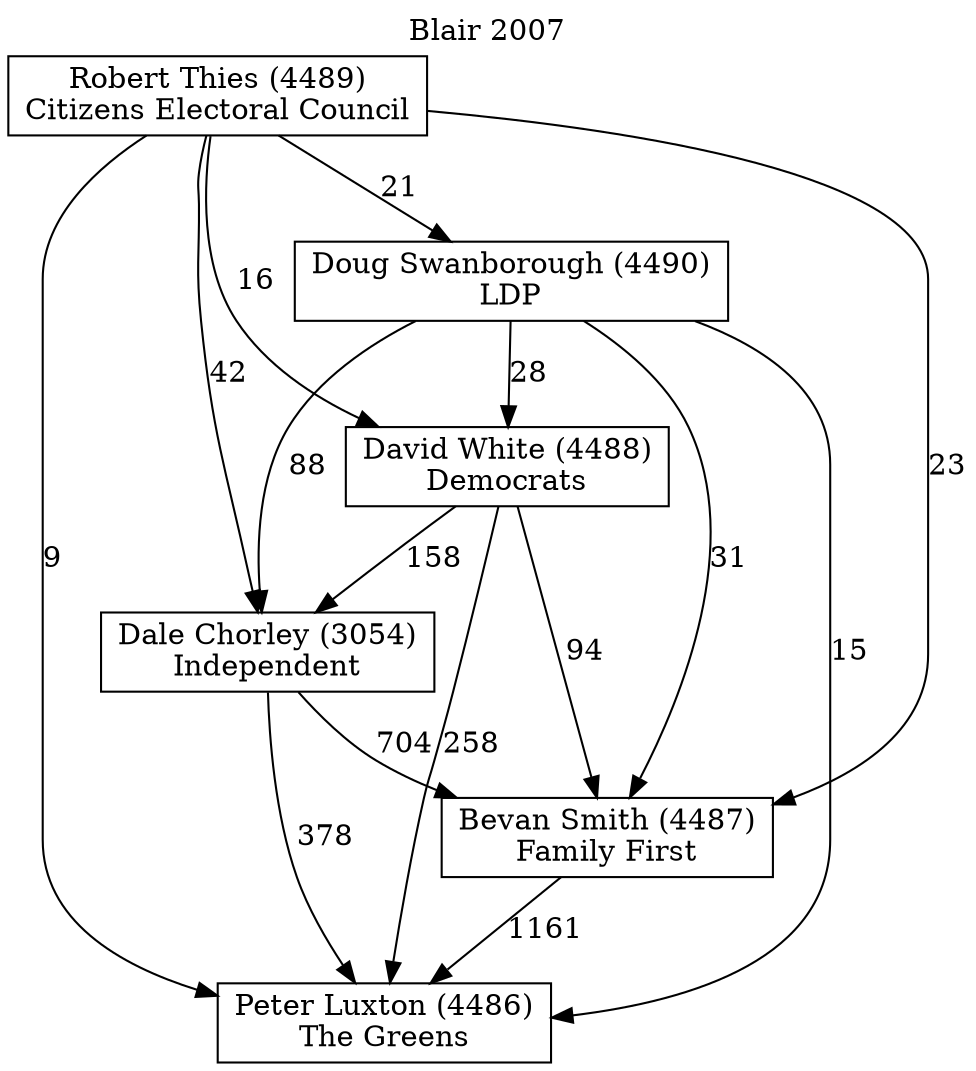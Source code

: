 // House preference flow
digraph "Peter Luxton (4486)_Blair_2007" {
	graph [label="Blair 2007" labelloc=t mclimit=10]
	node [shape=box]
	"Peter Luxton (4486)" [label="Peter Luxton (4486)
The Greens"]
	"Bevan Smith (4487)" [label="Bevan Smith (4487)
Family First"]
	"Dale Chorley (3054)" [label="Dale Chorley (3054)
Independent"]
	"David White (4488)" [label="David White (4488)
Democrats"]
	"Doug Swanborough (4490)" [label="Doug Swanborough (4490)
LDP"]
	"Robert Thies (4489)" [label="Robert Thies (4489)
Citizens Electoral Council"]
	"Peter Luxton (4486)" [label="Peter Luxton (4486)
The Greens"]
	"Dale Chorley (3054)" [label="Dale Chorley (3054)
Independent"]
	"David White (4488)" [label="David White (4488)
Democrats"]
	"Doug Swanborough (4490)" [label="Doug Swanborough (4490)
LDP"]
	"Robert Thies (4489)" [label="Robert Thies (4489)
Citizens Electoral Council"]
	"Peter Luxton (4486)" [label="Peter Luxton (4486)
The Greens"]
	"David White (4488)" [label="David White (4488)
Democrats"]
	"Doug Swanborough (4490)" [label="Doug Swanborough (4490)
LDP"]
	"Robert Thies (4489)" [label="Robert Thies (4489)
Citizens Electoral Council"]
	"Peter Luxton (4486)" [label="Peter Luxton (4486)
The Greens"]
	"Doug Swanborough (4490)" [label="Doug Swanborough (4490)
LDP"]
	"Robert Thies (4489)" [label="Robert Thies (4489)
Citizens Electoral Council"]
	"Peter Luxton (4486)" [label="Peter Luxton (4486)
The Greens"]
	"Robert Thies (4489)" [label="Robert Thies (4489)
Citizens Electoral Council"]
	"Robert Thies (4489)" [label="Robert Thies (4489)
Citizens Electoral Council"]
	"Doug Swanborough (4490)" [label="Doug Swanborough (4490)
LDP"]
	"Robert Thies (4489)" [label="Robert Thies (4489)
Citizens Electoral Council"]
	"Robert Thies (4489)" [label="Robert Thies (4489)
Citizens Electoral Council"]
	"David White (4488)" [label="David White (4488)
Democrats"]
	"Doug Swanborough (4490)" [label="Doug Swanborough (4490)
LDP"]
	"Robert Thies (4489)" [label="Robert Thies (4489)
Citizens Electoral Council"]
	"David White (4488)" [label="David White (4488)
Democrats"]
	"Robert Thies (4489)" [label="Robert Thies (4489)
Citizens Electoral Council"]
	"Robert Thies (4489)" [label="Robert Thies (4489)
Citizens Electoral Council"]
	"Doug Swanborough (4490)" [label="Doug Swanborough (4490)
LDP"]
	"Robert Thies (4489)" [label="Robert Thies (4489)
Citizens Electoral Council"]
	"Robert Thies (4489)" [label="Robert Thies (4489)
Citizens Electoral Council"]
	"Dale Chorley (3054)" [label="Dale Chorley (3054)
Independent"]
	"David White (4488)" [label="David White (4488)
Democrats"]
	"Doug Swanborough (4490)" [label="Doug Swanborough (4490)
LDP"]
	"Robert Thies (4489)" [label="Robert Thies (4489)
Citizens Electoral Council"]
	"Dale Chorley (3054)" [label="Dale Chorley (3054)
Independent"]
	"Doug Swanborough (4490)" [label="Doug Swanborough (4490)
LDP"]
	"Robert Thies (4489)" [label="Robert Thies (4489)
Citizens Electoral Council"]
	"Dale Chorley (3054)" [label="Dale Chorley (3054)
Independent"]
	"Robert Thies (4489)" [label="Robert Thies (4489)
Citizens Electoral Council"]
	"Robert Thies (4489)" [label="Robert Thies (4489)
Citizens Electoral Council"]
	"Doug Swanborough (4490)" [label="Doug Swanborough (4490)
LDP"]
	"Robert Thies (4489)" [label="Robert Thies (4489)
Citizens Electoral Council"]
	"Robert Thies (4489)" [label="Robert Thies (4489)
Citizens Electoral Council"]
	"David White (4488)" [label="David White (4488)
Democrats"]
	"Doug Swanborough (4490)" [label="Doug Swanborough (4490)
LDP"]
	"Robert Thies (4489)" [label="Robert Thies (4489)
Citizens Electoral Council"]
	"David White (4488)" [label="David White (4488)
Democrats"]
	"Robert Thies (4489)" [label="Robert Thies (4489)
Citizens Electoral Council"]
	"Robert Thies (4489)" [label="Robert Thies (4489)
Citizens Electoral Council"]
	"Doug Swanborough (4490)" [label="Doug Swanborough (4490)
LDP"]
	"Robert Thies (4489)" [label="Robert Thies (4489)
Citizens Electoral Council"]
	"Robert Thies (4489)" [label="Robert Thies (4489)
Citizens Electoral Council"]
	"Bevan Smith (4487)" [label="Bevan Smith (4487)
Family First"]
	"Dale Chorley (3054)" [label="Dale Chorley (3054)
Independent"]
	"David White (4488)" [label="David White (4488)
Democrats"]
	"Doug Swanborough (4490)" [label="Doug Swanborough (4490)
LDP"]
	"Robert Thies (4489)" [label="Robert Thies (4489)
Citizens Electoral Council"]
	"Bevan Smith (4487)" [label="Bevan Smith (4487)
Family First"]
	"David White (4488)" [label="David White (4488)
Democrats"]
	"Doug Swanborough (4490)" [label="Doug Swanborough (4490)
LDP"]
	"Robert Thies (4489)" [label="Robert Thies (4489)
Citizens Electoral Council"]
	"Bevan Smith (4487)" [label="Bevan Smith (4487)
Family First"]
	"Doug Swanborough (4490)" [label="Doug Swanborough (4490)
LDP"]
	"Robert Thies (4489)" [label="Robert Thies (4489)
Citizens Electoral Council"]
	"Bevan Smith (4487)" [label="Bevan Smith (4487)
Family First"]
	"Robert Thies (4489)" [label="Robert Thies (4489)
Citizens Electoral Council"]
	"Robert Thies (4489)" [label="Robert Thies (4489)
Citizens Electoral Council"]
	"Doug Swanborough (4490)" [label="Doug Swanborough (4490)
LDP"]
	"Robert Thies (4489)" [label="Robert Thies (4489)
Citizens Electoral Council"]
	"Robert Thies (4489)" [label="Robert Thies (4489)
Citizens Electoral Council"]
	"David White (4488)" [label="David White (4488)
Democrats"]
	"Doug Swanborough (4490)" [label="Doug Swanborough (4490)
LDP"]
	"Robert Thies (4489)" [label="Robert Thies (4489)
Citizens Electoral Council"]
	"David White (4488)" [label="David White (4488)
Democrats"]
	"Robert Thies (4489)" [label="Robert Thies (4489)
Citizens Electoral Council"]
	"Robert Thies (4489)" [label="Robert Thies (4489)
Citizens Electoral Council"]
	"Doug Swanborough (4490)" [label="Doug Swanborough (4490)
LDP"]
	"Robert Thies (4489)" [label="Robert Thies (4489)
Citizens Electoral Council"]
	"Robert Thies (4489)" [label="Robert Thies (4489)
Citizens Electoral Council"]
	"Dale Chorley (3054)" [label="Dale Chorley (3054)
Independent"]
	"David White (4488)" [label="David White (4488)
Democrats"]
	"Doug Swanborough (4490)" [label="Doug Swanborough (4490)
LDP"]
	"Robert Thies (4489)" [label="Robert Thies (4489)
Citizens Electoral Council"]
	"Dale Chorley (3054)" [label="Dale Chorley (3054)
Independent"]
	"Doug Swanborough (4490)" [label="Doug Swanborough (4490)
LDP"]
	"Robert Thies (4489)" [label="Robert Thies (4489)
Citizens Electoral Council"]
	"Dale Chorley (3054)" [label="Dale Chorley (3054)
Independent"]
	"Robert Thies (4489)" [label="Robert Thies (4489)
Citizens Electoral Council"]
	"Robert Thies (4489)" [label="Robert Thies (4489)
Citizens Electoral Council"]
	"Doug Swanborough (4490)" [label="Doug Swanborough (4490)
LDP"]
	"Robert Thies (4489)" [label="Robert Thies (4489)
Citizens Electoral Council"]
	"Robert Thies (4489)" [label="Robert Thies (4489)
Citizens Electoral Council"]
	"David White (4488)" [label="David White (4488)
Democrats"]
	"Doug Swanborough (4490)" [label="Doug Swanborough (4490)
LDP"]
	"Robert Thies (4489)" [label="Robert Thies (4489)
Citizens Electoral Council"]
	"David White (4488)" [label="David White (4488)
Democrats"]
	"Robert Thies (4489)" [label="Robert Thies (4489)
Citizens Electoral Council"]
	"Robert Thies (4489)" [label="Robert Thies (4489)
Citizens Electoral Council"]
	"Doug Swanborough (4490)" [label="Doug Swanborough (4490)
LDP"]
	"Robert Thies (4489)" [label="Robert Thies (4489)
Citizens Electoral Council"]
	"Robert Thies (4489)" [label="Robert Thies (4489)
Citizens Electoral Council"]
	"Bevan Smith (4487)" -> "Peter Luxton (4486)" [label=1161]
	"Dale Chorley (3054)" -> "Bevan Smith (4487)" [label=704]
	"David White (4488)" -> "Dale Chorley (3054)" [label=158]
	"Doug Swanborough (4490)" -> "David White (4488)" [label=28]
	"Robert Thies (4489)" -> "Doug Swanborough (4490)" [label=21]
	"Dale Chorley (3054)" -> "Peter Luxton (4486)" [label=378]
	"David White (4488)" -> "Peter Luxton (4486)" [label=258]
	"Doug Swanborough (4490)" -> "Peter Luxton (4486)" [label=15]
	"Robert Thies (4489)" -> "Peter Luxton (4486)" [label=9]
	"Robert Thies (4489)" -> "David White (4488)" [label=16]
	"Doug Swanborough (4490)" -> "Dale Chorley (3054)" [label=88]
	"Robert Thies (4489)" -> "Dale Chorley (3054)" [label=42]
	"David White (4488)" -> "Bevan Smith (4487)" [label=94]
	"Doug Swanborough (4490)" -> "Bevan Smith (4487)" [label=31]
	"Robert Thies (4489)" -> "Bevan Smith (4487)" [label=23]
}
